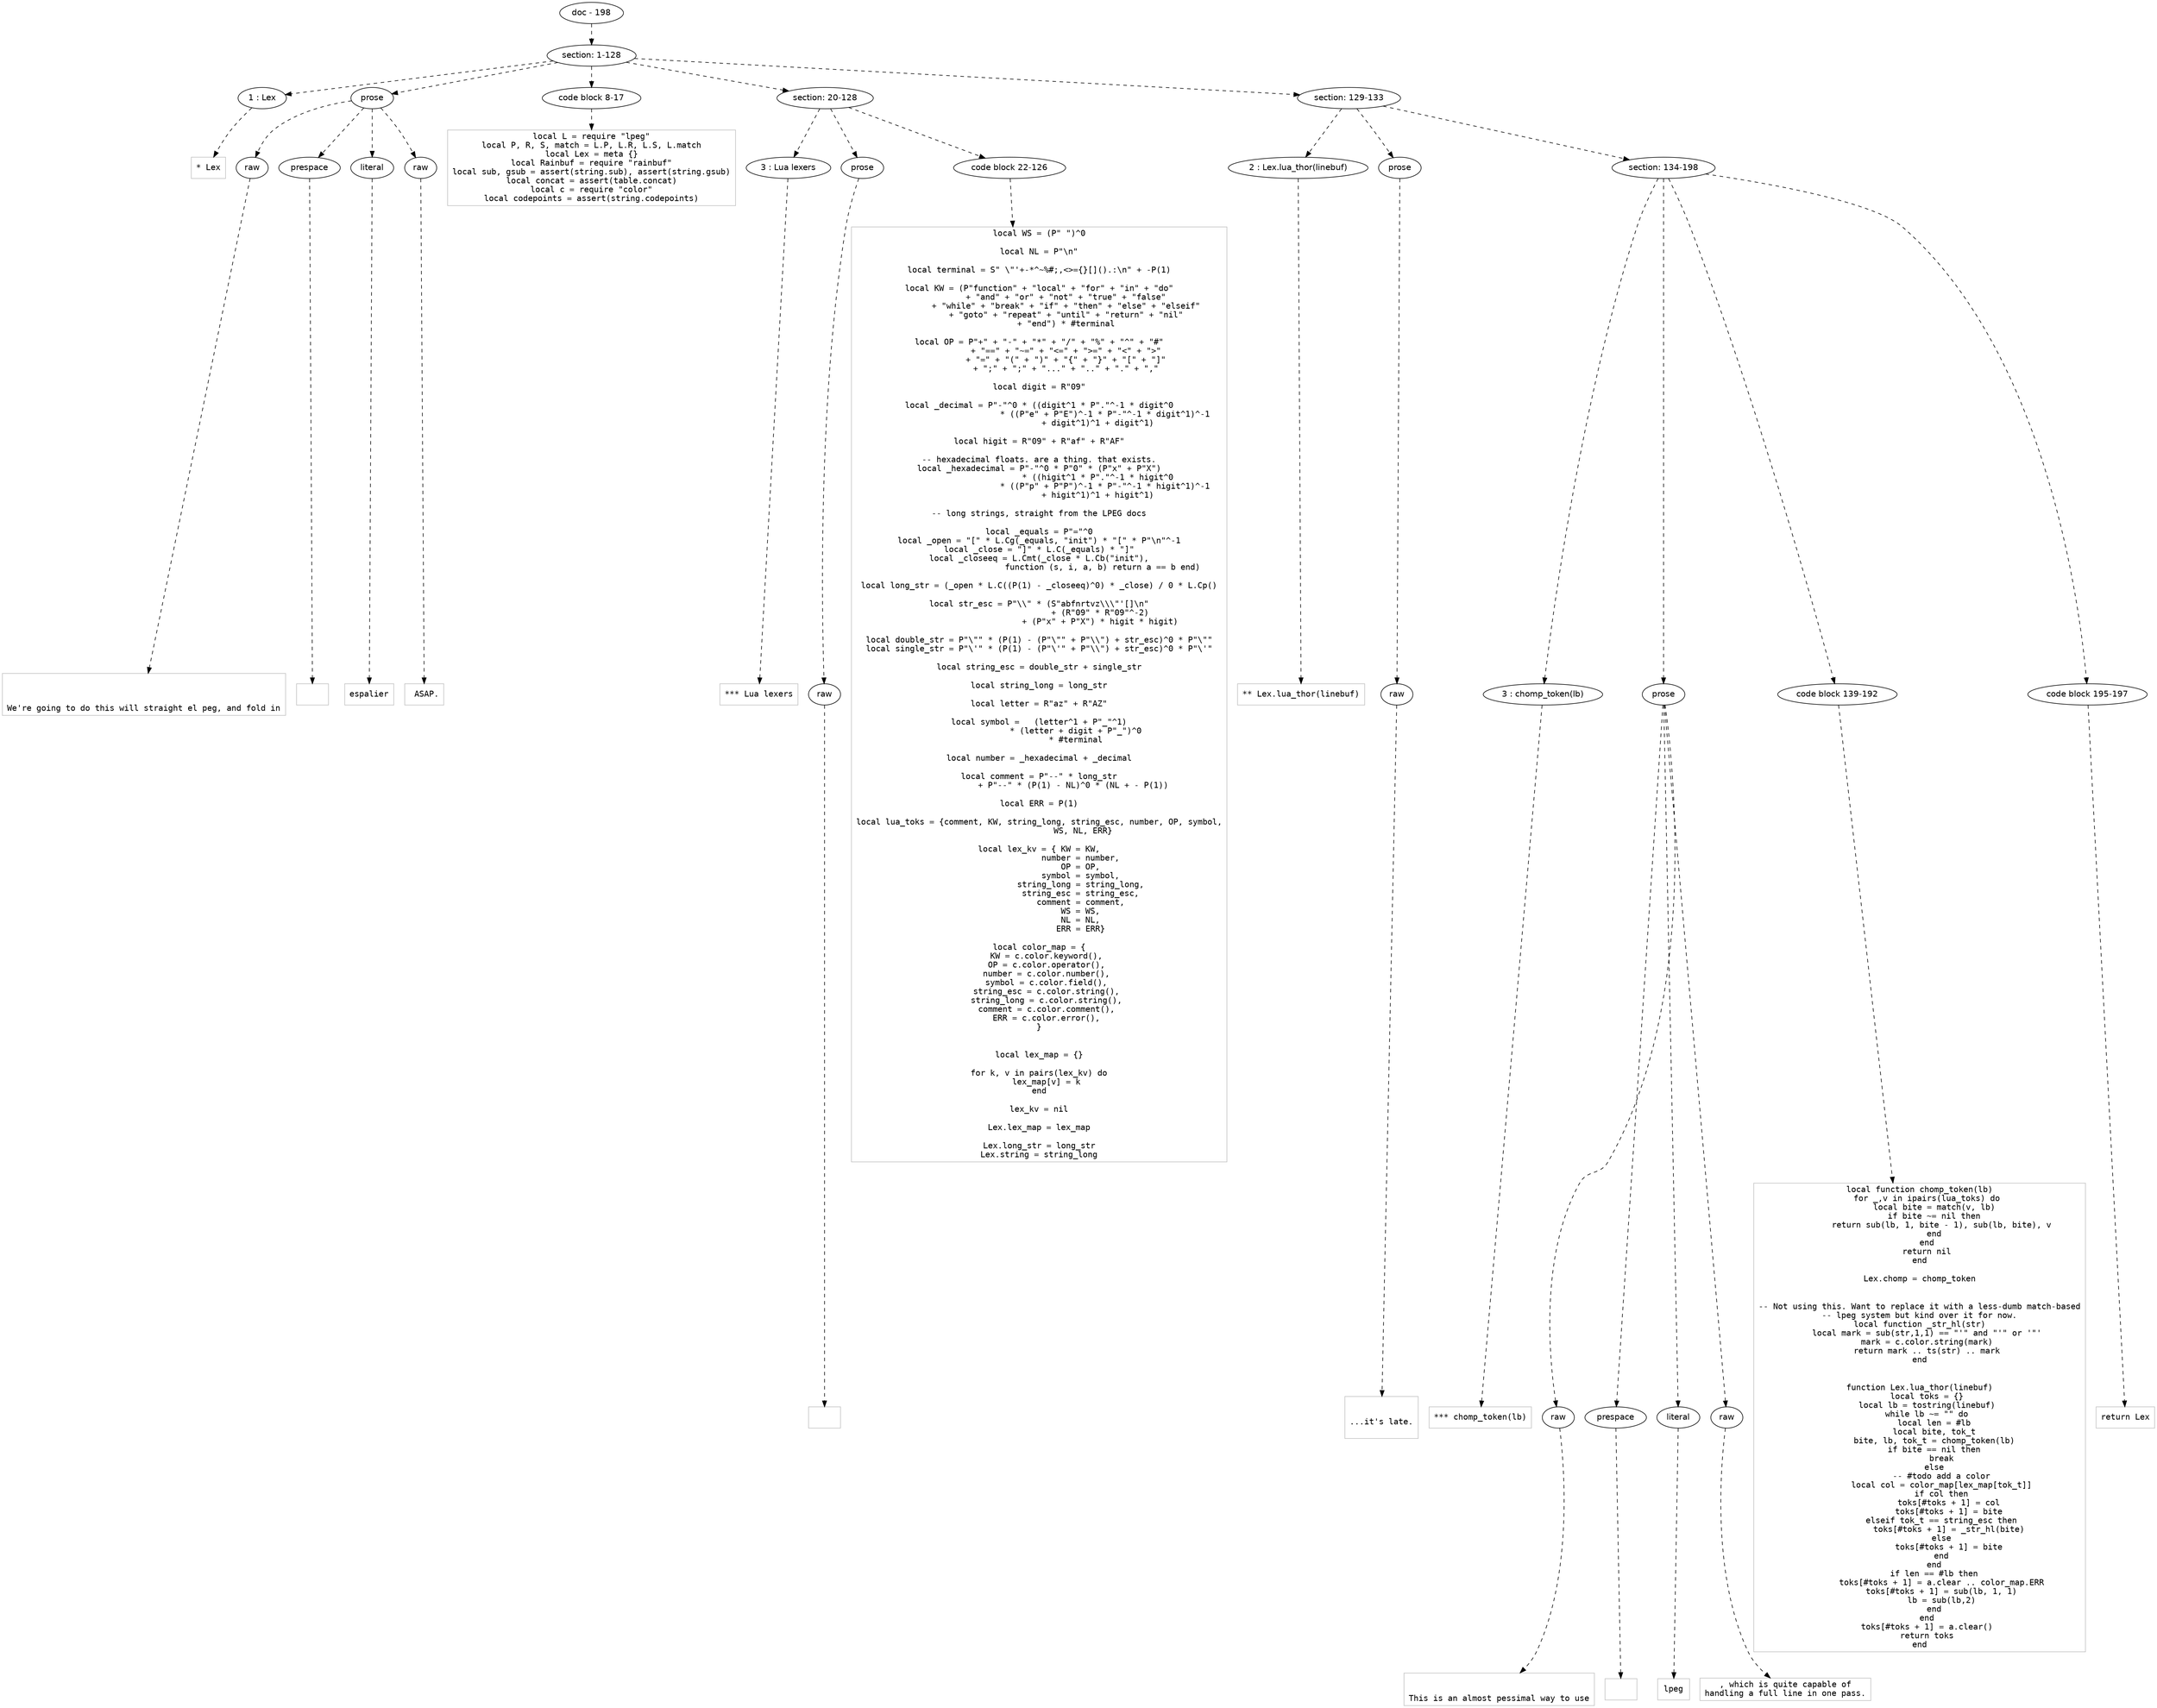 digraph lpegNode {

node [fontname=Helvetica]
edge [style=dashed]

doc_0 [label="doc - 198"]


doc_0 -> { section_1}
{rank=same; section_1}

section_1 [label="section: 1-128"]


// END RANK doc_0

section_1 -> { header_2 prose_3 codeblock_4 section_5 section_6}
{rank=same; header_2 prose_3 codeblock_4 section_5 section_6}

header_2 [label="1 : Lex"]

prose_3 [label="prose"]

codeblock_4 [label="code block 8-17"]

section_5 [label="section: 20-128"]

section_6 [label="section: 129-133"]


// END RANK section_1

header_2 -> leaf_7
leaf_7  [color=Gray,shape=rectangle,fontname=Inconsolata,label="* Lex"]
// END RANK header_2

prose_3 -> { raw_8 prespace_9 literal_10 raw_11}
{rank=same; raw_8 prespace_9 literal_10 raw_11}

raw_8 [label="raw"]

prespace_9 [label="prespace"]

literal_10 [label="literal"]

raw_11 [label="raw"]


// END RANK prose_3

raw_8 -> leaf_12
leaf_12  [color=Gray,shape=rectangle,fontname=Inconsolata,label="


We're going to do this will straight el peg, and fold in"]
// END RANK raw_8

prespace_9 -> leaf_13
leaf_13  [color=Gray,shape=rectangle,fontname=Inconsolata,label=" "]
// END RANK prespace_9

literal_10 -> leaf_14
leaf_14  [color=Gray,shape=rectangle,fontname=Inconsolata,label="espalier"]
// END RANK literal_10

raw_11 -> leaf_15
leaf_15  [color=Gray,shape=rectangle,fontname=Inconsolata,label=" ASAP.
"]
// END RANK raw_11

codeblock_4 -> leaf_16
leaf_16  [color=Gray,shape=rectangle,fontname=Inconsolata,label="local L = require \"lpeg\"
local P, R, S, match = L.P, L.R, L.S, L.match
local Lex = meta {}
local Rainbuf = require \"rainbuf\"
local sub, gsub = assert(string.sub), assert(string.gsub)
local concat = assert(table.concat)
local c = require \"color\"
local codepoints = assert(string.codepoints)"]
// END RANK codeblock_4

section_5 -> { header_17 prose_18 codeblock_19}
{rank=same; header_17 prose_18 codeblock_19}

header_17 [label="3 : Lua lexers"]

prose_18 [label="prose"]

codeblock_19 [label="code block 22-126"]


// END RANK section_5

header_17 -> leaf_20
leaf_20  [color=Gray,shape=rectangle,fontname=Inconsolata,label="*** Lua lexers"]
// END RANK header_17

prose_18 -> { raw_21}
{rank=same; raw_21}

raw_21 [label="raw"]


// END RANK prose_18

raw_21 -> leaf_22
leaf_22  [color=Gray,shape=rectangle,fontname=Inconsolata,label="
"]
// END RANK raw_21

codeblock_19 -> leaf_23
leaf_23  [color=Gray,shape=rectangle,fontname=Inconsolata,label="local WS = (P\" \")^0

local NL = P\"\\n\"

local terminal = S\" \\\"'+-*^~%#;,<>={}[]().:\\n\" + -P(1)

local KW = (P\"function\" + \"local\" + \"for\" + \"in\" + \"do\"
           + \"and\" + \"or\" + \"not\" + \"true\" + \"false\"
           + \"while\" + \"break\" + \"if\" + \"then\" + \"else\" + \"elseif\"
           + \"goto\" + \"repeat\" + \"until\" + \"return\" + \"nil\"
           + \"end\") * #terminal

local OP = P\"+\" + \"-\" + \"*\" + \"/\" + \"%\" + \"^\" + \"#\"
           + \"==\" + \"~=\" + \"<=\" + \">=\" + \"<\" + \">\"
           + \"=\" + \"(\" + \")\" + \"{\" + \"}\" + \"[\" + \"]\"
           + \";\" + \";\" + \"...\" + \"..\" + \".\" + \",\"

local digit = R\"09\"

local _decimal = P\"-\"^0 * ((digit^1 * P\".\"^-1 * digit^0
                           * ((P\"e\" + P\"E\")^-1 * P\"-\"^-1 * digit^1)^-1
                        + digit^1)^1 + digit^1)

local higit = R\"09\" + R\"af\" + R\"AF\"

-- hexadecimal floats. are a thing. that exists.
local _hexadecimal = P\"-\"^0 * P\"0\" * (P\"x\" + P\"X\")
                        * ((higit^1 * P\".\"^-1 * higit^0
                           * ((P\"p\" + P\"P\")^-1 * P\"-\"^-1 * higit^1)^-1
                        + higit^1)^1 + higit^1)

-- long strings, straight from the LPEG docs

local _equals = P\"=\"^0
local _open = \"[\" * L.Cg(_equals, \"init\") * \"[\" * P\"\\n\"^-1
local _close = \"]\" * L.C(_equals) * \"]\"
local _closeeq = L.Cmt(_close * L.Cb(\"init\"),
                          function (s, i, a, b) return a == b end)

local long_str = (_open * L.C((P(1) - _closeeq)^0) * _close) / 0 * L.Cp()

local str_esc = P\"\\\\\" * (S\"abfnrtvz\\\\\\\"'[]\\n\"
                         + (R\"09\" * R\"09\"^-2)
                         + (P\"x\" + P\"X\") * higit * higit)

local double_str = P\"\\\"\" * (P(1) - (P\"\\\"\" + P\"\\\\\") + str_esc)^0 * P\"\\\"\"
local single_str = P\"\\'\" * (P(1) - (P\"\\'\" + P\"\\\\\") + str_esc)^0 * P\"\\'\"

local string_esc = double_str + single_str

local string_long = long_str

local letter = R\"az\" + R\"AZ\"

local symbol =   (letter^1 + P\"_\"^1)
               * (letter + digit + P\"_\")^0
               * #terminal

local number = _hexadecimal + _decimal

local comment = P\"--\" * long_str
              + P\"--\" * (P(1) - NL)^0 * (NL + - P(1))

local ERR = P(1)

local lua_toks = {comment, KW, string_long, string_esc, number, OP, symbol,
                  WS, NL, ERR}

local lex_kv = { KW = KW,
                 number = number,
                 OP = OP,
                 symbol = symbol,
                 string_long = string_long,
                 string_esc = string_esc,
                 comment = comment,
                 WS = WS,
                 NL = NL,
                 ERR = ERR}

local color_map = {
   KW = c.color.keyword(),
   OP = c.color.operator(),
   number = c.color.number(),
   symbol = c.color.field(),
   string_esc = c.color.string(),
   string_long = c.color.string(),
   comment = c.color.comment(),
   ERR = c.color.error(),
}


local lex_map = {}

for k, v in pairs(lex_kv) do
   lex_map[v] = k
end

lex_kv = nil

Lex.lex_map = lex_map

Lex.long_str = long_str
Lex.string = string_long"]
// END RANK codeblock_19

section_6 -> { header_24 prose_25 section_26}
{rank=same; header_24 prose_25 section_26}

header_24 [label="2 : Lex.lua_thor(linebuf)"]

prose_25 [label="prose"]

section_26 [label="section: 134-198"]


// END RANK section_6

header_24 -> leaf_27
leaf_27  [color=Gray,shape=rectangle,fontname=Inconsolata,label="** Lex.lua_thor(linebuf)"]
// END RANK header_24

prose_25 -> { raw_28}
{rank=same; raw_28}

raw_28 [label="raw"]


// END RANK prose_25

raw_28 -> leaf_29
leaf_29  [color=Gray,shape=rectangle,fontname=Inconsolata,label="

...it's late.

"]
// END RANK raw_28

section_26 -> { header_30 prose_31 codeblock_32 codeblock_33}
{rank=same; header_30 prose_31 codeblock_32 codeblock_33}

header_30 [label="3 : chomp_token(lb)"]

prose_31 [label="prose"]

codeblock_32 [label="code block 139-192"]

codeblock_33 [label="code block 195-197"]


// END RANK section_26

header_30 -> leaf_34
leaf_34  [color=Gray,shape=rectangle,fontname=Inconsolata,label="*** chomp_token(lb)"]
// END RANK header_30

prose_31 -> { raw_35 prespace_36 literal_37 raw_38}
{rank=same; raw_35 prespace_36 literal_37 raw_38}

raw_35 [label="raw"]

prespace_36 [label="prespace"]

literal_37 [label="literal"]

raw_38 [label="raw"]


// END RANK prose_31

raw_35 -> leaf_39
leaf_39  [color=Gray,shape=rectangle,fontname=Inconsolata,label="

This is an almost pessimal way to use"]
// END RANK raw_35

prespace_36 -> leaf_40
leaf_40  [color=Gray,shape=rectangle,fontname=Inconsolata,label=" "]
// END RANK prespace_36

literal_37 -> leaf_41
leaf_41  [color=Gray,shape=rectangle,fontname=Inconsolata,label="lpeg"]
// END RANK literal_37

raw_38 -> leaf_42
leaf_42  [color=Gray,shape=rectangle,fontname=Inconsolata,label=", which is quite capable of
handling a full line in one pass.
"]
// END RANK raw_38

codeblock_32 -> leaf_43
leaf_43  [color=Gray,shape=rectangle,fontname=Inconsolata,label="local function chomp_token(lb)
   for _,v in ipairs(lua_toks) do
      local bite = match(v, lb)
      if bite ~= nil then
         return sub(lb, 1, bite - 1), sub(lb, bite), v
      end
   end
   return nil
end

Lex.chomp = chomp_token


-- Not using this. Want to replace it with a less-dumb match-based
-- lpeg system but kind over it for now.
local function _str_hl(str)
   local mark = sub(str,1,1) == \"'\" and \"'\" or '\"'
   mark = c.color.string(mark)
   return mark .. ts(str) .. mark
end


function Lex.lua_thor(linebuf)
   local toks = {}
   local lb = tostring(linebuf)
   while lb ~= \"\" do
      local len = #lb
      local bite, tok_t
      bite, lb, tok_t = chomp_token(lb)
      if bite == nil then
         break
      else
         -- #todo add a color
         local col = color_map[lex_map[tok_t]]
         if col then
            toks[#toks + 1] = col
            toks[#toks + 1] = bite
         elseif tok_t == string_esc then
            toks[#toks + 1] = _str_hl(bite)
         else
            toks[#toks + 1] = bite
         end
      end
      if len == #lb then
         toks[#toks + 1] = a.clear .. color_map.ERR
         toks[#toks + 1] = sub(lb, 1, 1)
         lb = sub(lb,2)
      end
   end
   toks[#toks + 1] = a.clear()
   return toks
end"]
// END RANK codeblock_32

codeblock_33 -> leaf_44
leaf_44  [color=Gray,shape=rectangle,fontname=Inconsolata,label="return Lex"]
// END RANK codeblock_33


}
